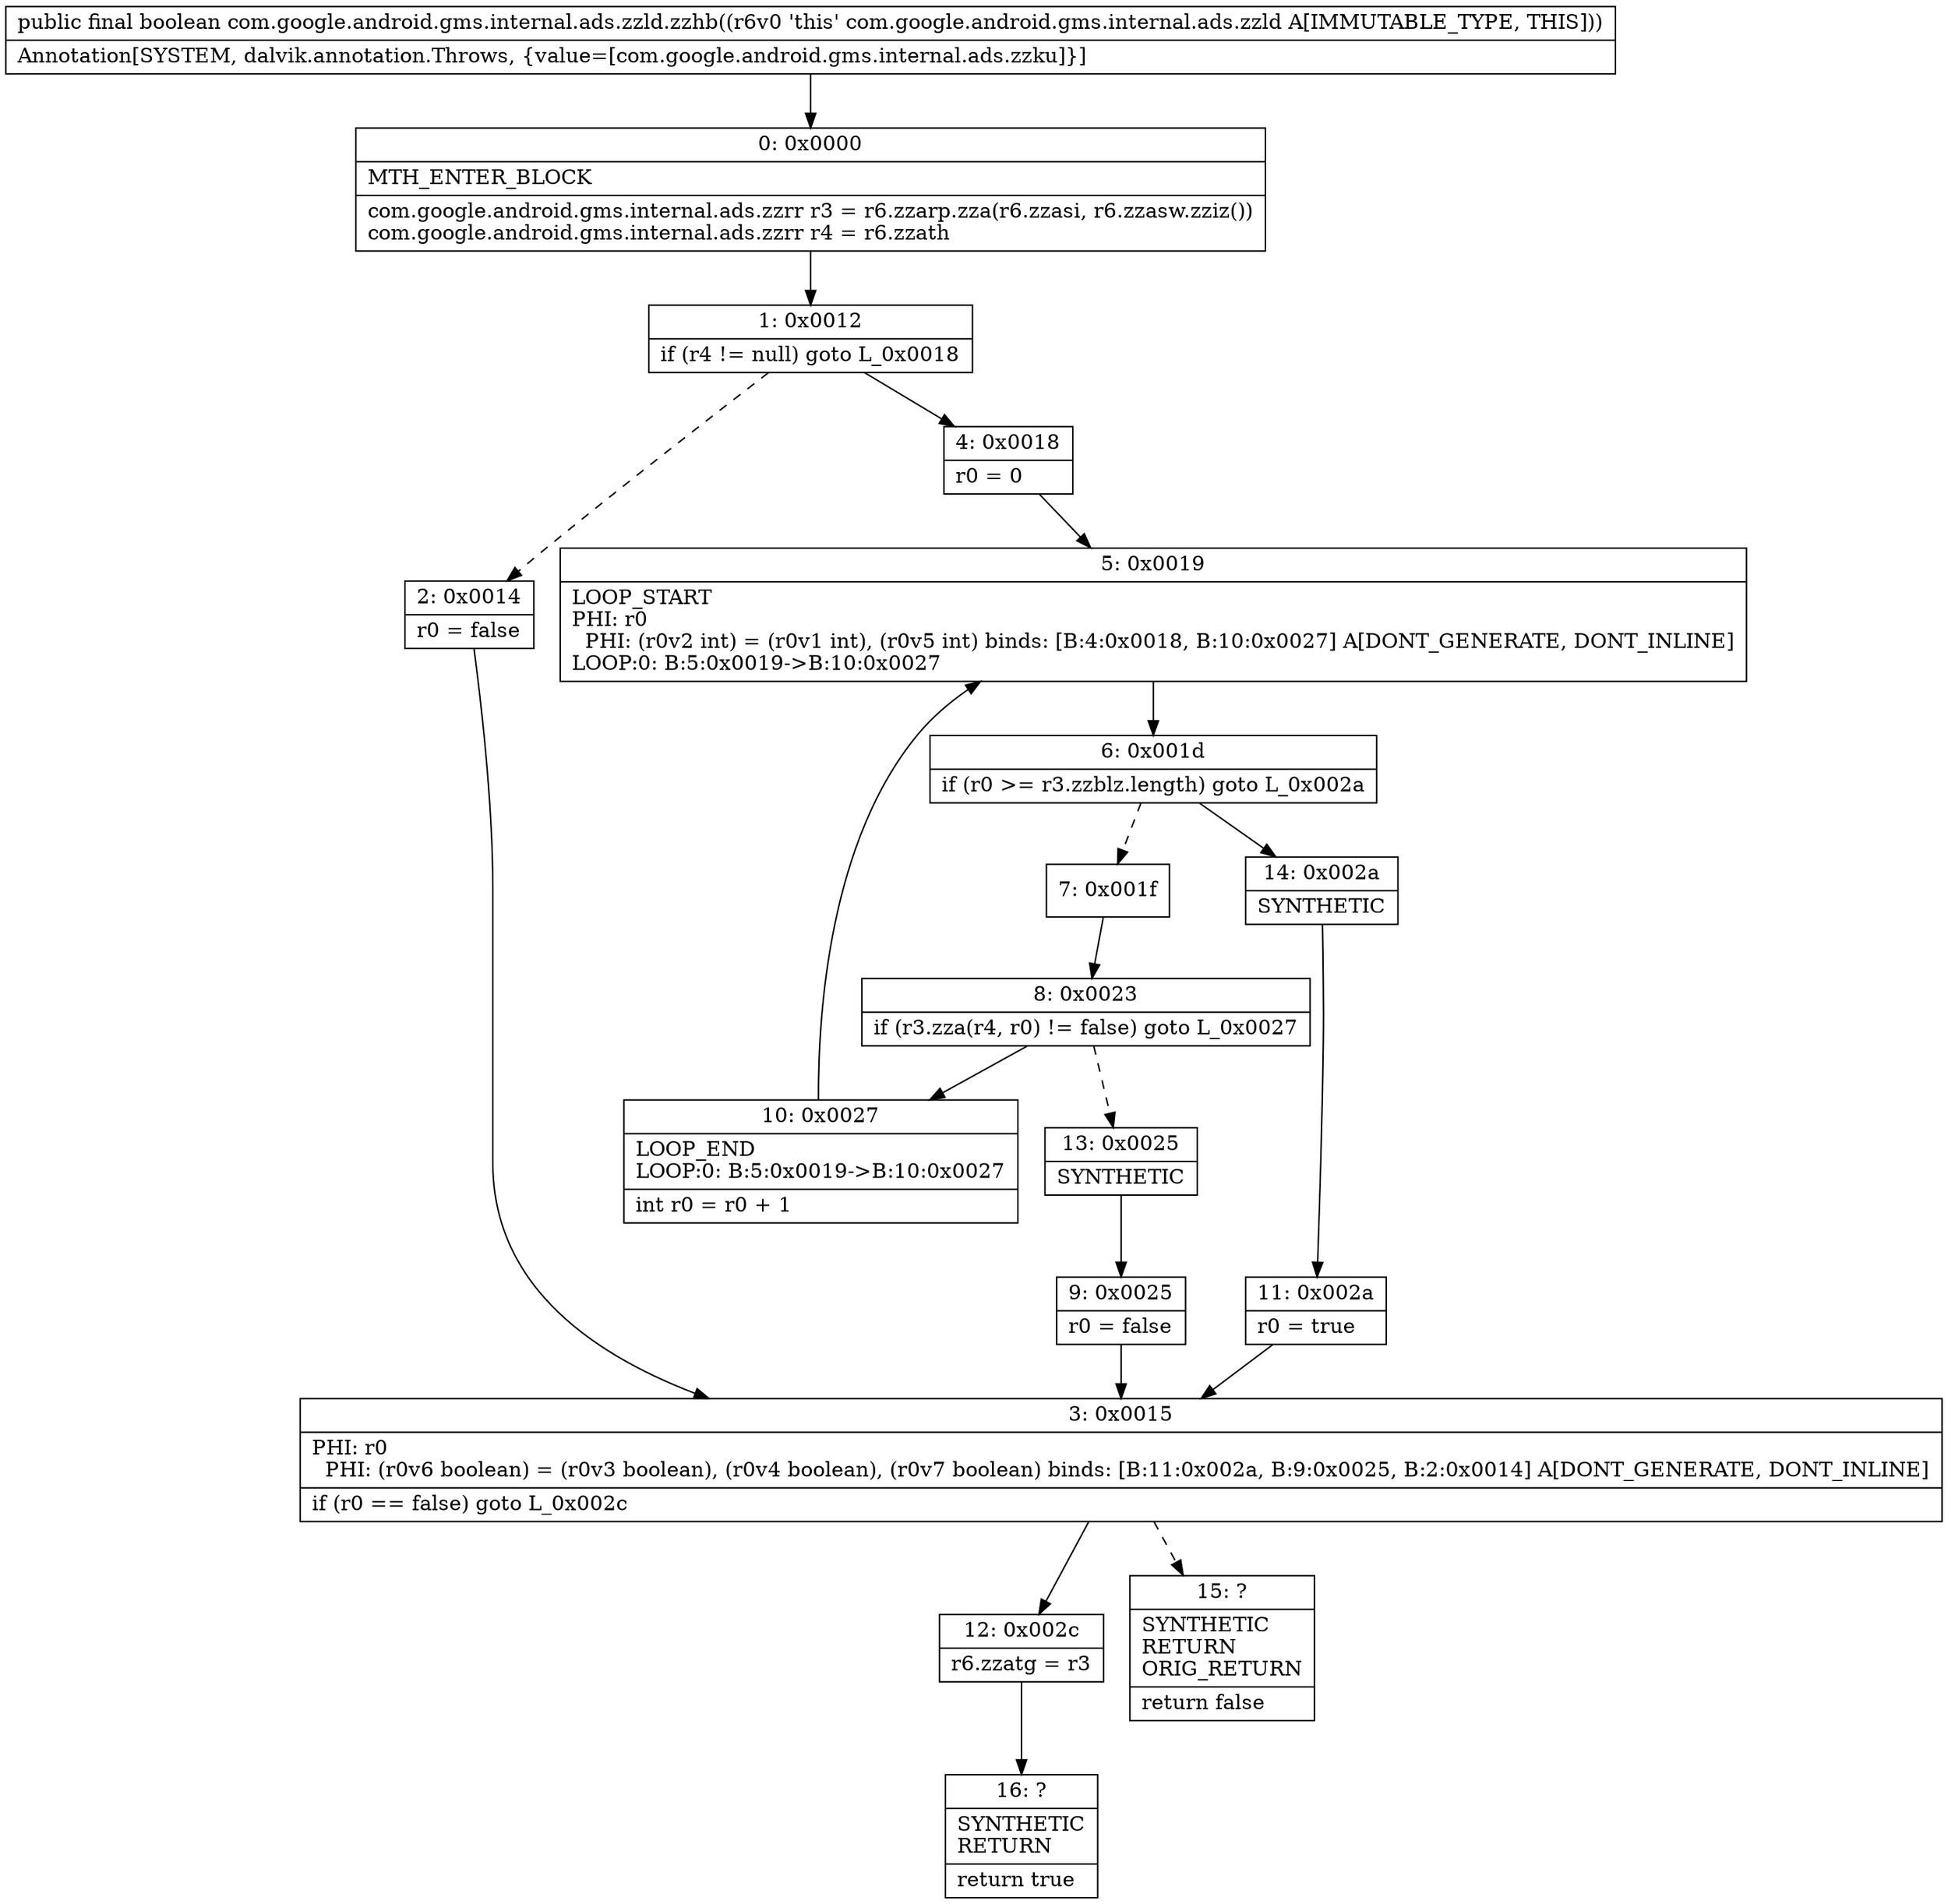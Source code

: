 digraph "CFG forcom.google.android.gms.internal.ads.zzld.zzhb()Z" {
Node_0 [shape=record,label="{0\:\ 0x0000|MTH_ENTER_BLOCK\l|com.google.android.gms.internal.ads.zzrr r3 = r6.zzarp.zza(r6.zzasi, r6.zzasw.zziz())\lcom.google.android.gms.internal.ads.zzrr r4 = r6.zzath\l}"];
Node_1 [shape=record,label="{1\:\ 0x0012|if (r4 != null) goto L_0x0018\l}"];
Node_2 [shape=record,label="{2\:\ 0x0014|r0 = false\l}"];
Node_3 [shape=record,label="{3\:\ 0x0015|PHI: r0 \l  PHI: (r0v6 boolean) = (r0v3 boolean), (r0v4 boolean), (r0v7 boolean) binds: [B:11:0x002a, B:9:0x0025, B:2:0x0014] A[DONT_GENERATE, DONT_INLINE]\l|if (r0 == false) goto L_0x002c\l}"];
Node_4 [shape=record,label="{4\:\ 0x0018|r0 = 0\l}"];
Node_5 [shape=record,label="{5\:\ 0x0019|LOOP_START\lPHI: r0 \l  PHI: (r0v2 int) = (r0v1 int), (r0v5 int) binds: [B:4:0x0018, B:10:0x0027] A[DONT_GENERATE, DONT_INLINE]\lLOOP:0: B:5:0x0019\-\>B:10:0x0027\l}"];
Node_6 [shape=record,label="{6\:\ 0x001d|if (r0 \>= r3.zzblz.length) goto L_0x002a\l}"];
Node_7 [shape=record,label="{7\:\ 0x001f}"];
Node_8 [shape=record,label="{8\:\ 0x0023|if (r3.zza(r4, r0) != false) goto L_0x0027\l}"];
Node_9 [shape=record,label="{9\:\ 0x0025|r0 = false\l}"];
Node_10 [shape=record,label="{10\:\ 0x0027|LOOP_END\lLOOP:0: B:5:0x0019\-\>B:10:0x0027\l|int r0 = r0 + 1\l}"];
Node_11 [shape=record,label="{11\:\ 0x002a|r0 = true\l}"];
Node_12 [shape=record,label="{12\:\ 0x002c|r6.zzatg = r3\l}"];
Node_13 [shape=record,label="{13\:\ 0x0025|SYNTHETIC\l}"];
Node_14 [shape=record,label="{14\:\ 0x002a|SYNTHETIC\l}"];
Node_15 [shape=record,label="{15\:\ ?|SYNTHETIC\lRETURN\lORIG_RETURN\l|return false\l}"];
Node_16 [shape=record,label="{16\:\ ?|SYNTHETIC\lRETURN\l|return true\l}"];
MethodNode[shape=record,label="{public final boolean com.google.android.gms.internal.ads.zzld.zzhb((r6v0 'this' com.google.android.gms.internal.ads.zzld A[IMMUTABLE_TYPE, THIS]))  | Annotation[SYSTEM, dalvik.annotation.Throws, \{value=[com.google.android.gms.internal.ads.zzku]\}]\l}"];
MethodNode -> Node_0;
Node_0 -> Node_1;
Node_1 -> Node_2[style=dashed];
Node_1 -> Node_4;
Node_2 -> Node_3;
Node_3 -> Node_12;
Node_3 -> Node_15[style=dashed];
Node_4 -> Node_5;
Node_5 -> Node_6;
Node_6 -> Node_7[style=dashed];
Node_6 -> Node_14;
Node_7 -> Node_8;
Node_8 -> Node_10;
Node_8 -> Node_13[style=dashed];
Node_9 -> Node_3;
Node_10 -> Node_5;
Node_11 -> Node_3;
Node_12 -> Node_16;
Node_13 -> Node_9;
Node_14 -> Node_11;
}

